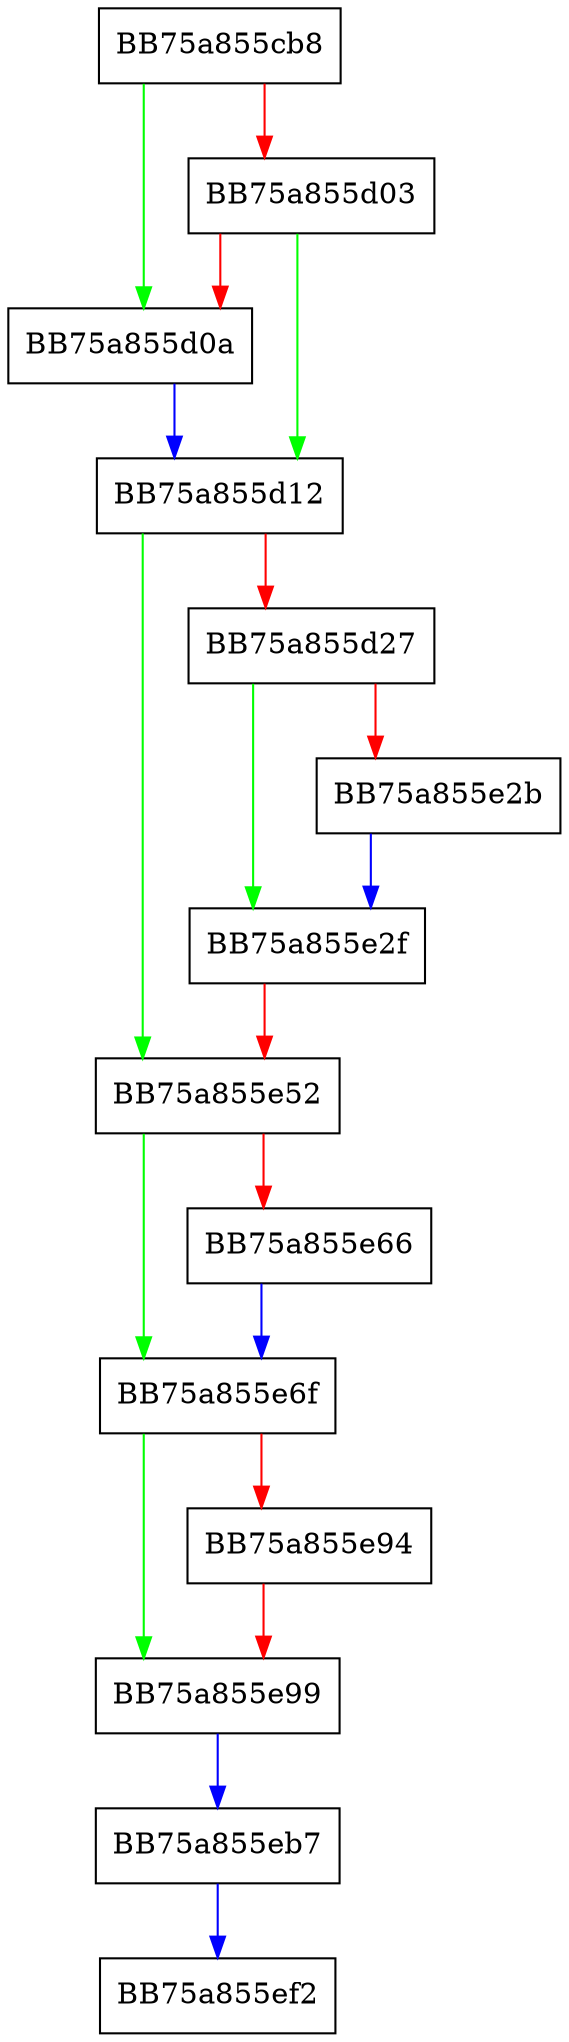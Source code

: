 digraph CreateInstance {
  node [shape="box"];
  graph [splines=ortho];
  BB75a855cb8 -> BB75a855d0a [color="green"];
  BB75a855cb8 -> BB75a855d03 [color="red"];
  BB75a855d03 -> BB75a855d12 [color="green"];
  BB75a855d03 -> BB75a855d0a [color="red"];
  BB75a855d0a -> BB75a855d12 [color="blue"];
  BB75a855d12 -> BB75a855e52 [color="green"];
  BB75a855d12 -> BB75a855d27 [color="red"];
  BB75a855d27 -> BB75a855e2f [color="green"];
  BB75a855d27 -> BB75a855e2b [color="red"];
  BB75a855e2b -> BB75a855e2f [color="blue"];
  BB75a855e2f -> BB75a855e52 [color="red"];
  BB75a855e52 -> BB75a855e6f [color="green"];
  BB75a855e52 -> BB75a855e66 [color="red"];
  BB75a855e66 -> BB75a855e6f [color="blue"];
  BB75a855e6f -> BB75a855e99 [color="green"];
  BB75a855e6f -> BB75a855e94 [color="red"];
  BB75a855e94 -> BB75a855e99 [color="red"];
  BB75a855e99 -> BB75a855eb7 [color="blue"];
  BB75a855eb7 -> BB75a855ef2 [color="blue"];
}